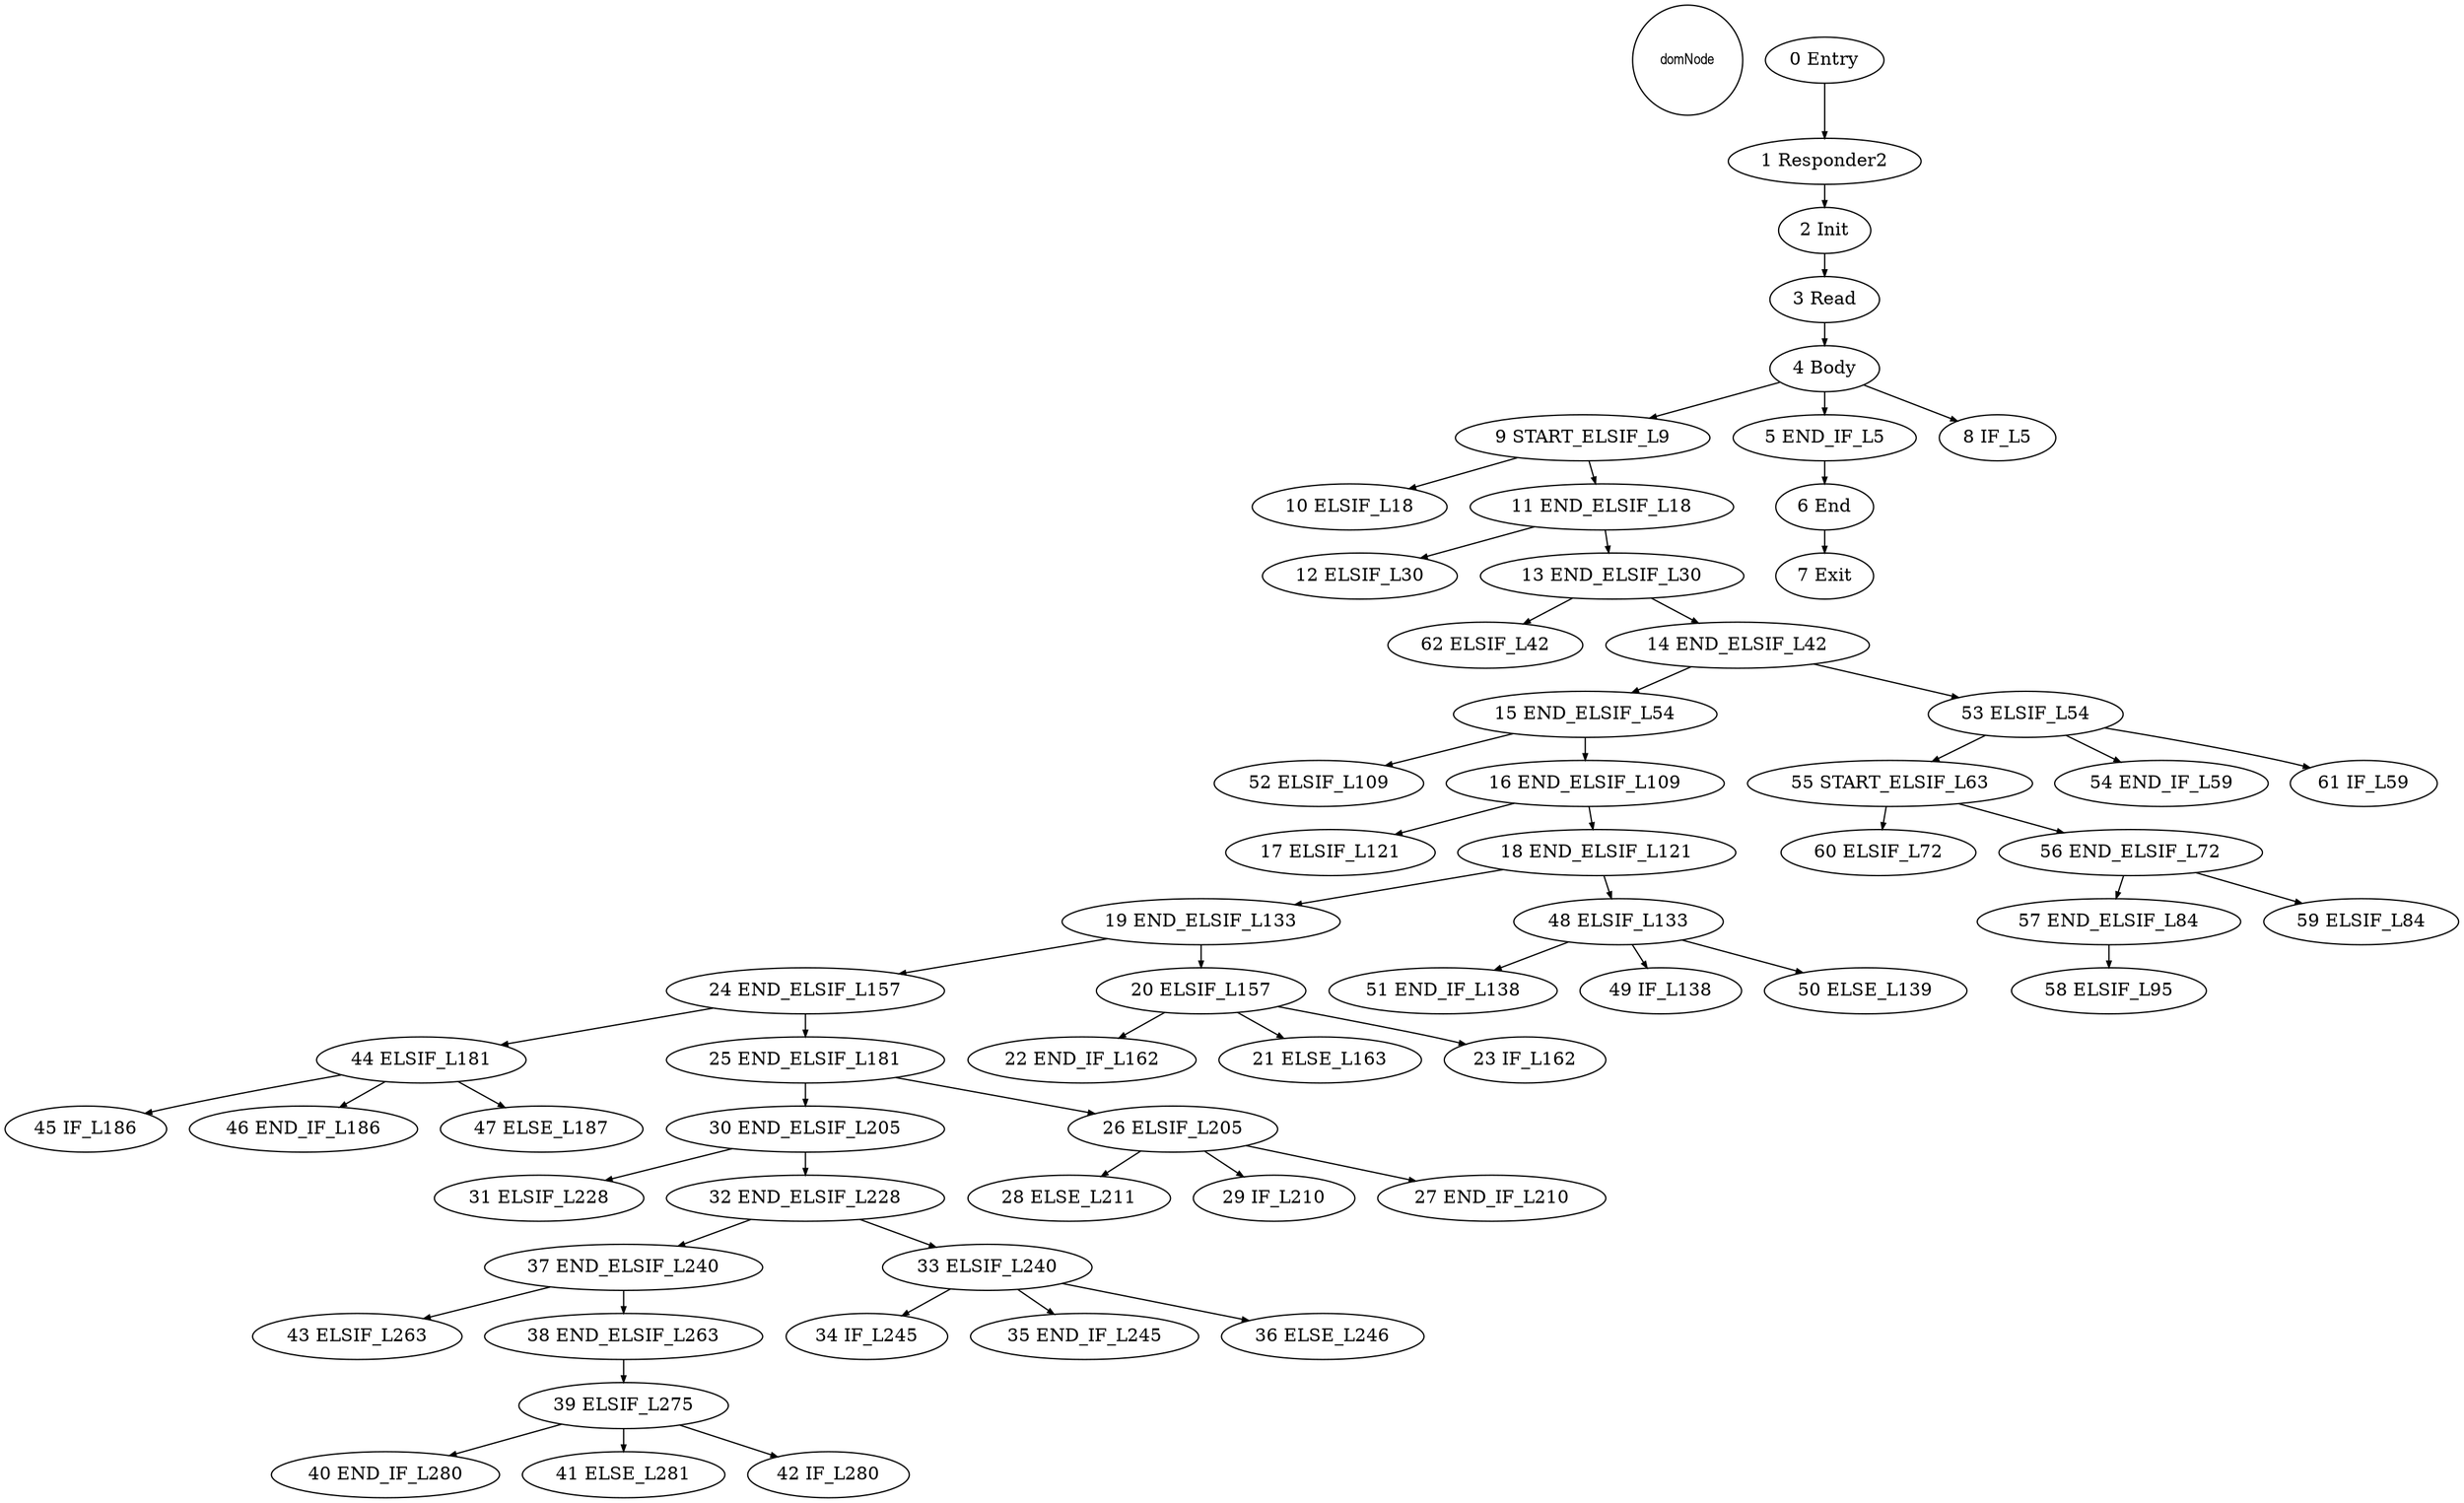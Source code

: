 digraph G {
  ranksep=.25;
  edge [arrowsize=.5]
  domNode [shape=circle, fontname="ArialNarrow",
        fontsize=12,  height=1.2];
  "10 ELSIF_L18"; "28 ELSE_L211"; "22 END_IF_L162"; "51 END_IF_L138"; "62 ELSIF_L42"; "37 END_ELSIF_L240"; "58 ELSIF_L95"; "40 END_IF_L280"; "49 IF_L138"; "19 END_ELSIF_L133"; "43 ELSIF_L263"; "52 ELSIF_L109"; "38 END_ELSIF_L263"; "9 START_ELSIF_L9"; "30 END_ELSIF_L205"; "17 ELSIF_L121"; "26 ELSIF_L205"; "0 Entry"; "24 END_ELSIF_L157"; "20 ELSIF_L157"; "34 IF_L245"; "4 Body"; "55 START_ELSIF_L63"; "21 ELSE_L163"; "12 ELSIF_L30"; "7 Exit"; "54 END_IF_L59"; "35 END_IF_L245"; "60 ELSIF_L72"; "57 END_ELSIF_L84"; "61 IF_L59"; "29 IF_L210"; "39 ELSIF_L275"; "31 ELSIF_L228"; "14 END_ELSIF_L42"; "13 END_ELSIF_L30"; "11 END_ELSIF_L18"; "44 ELSIF_L181"; "25 END_ELSIF_L181"; "33 ELSIF_L240"; "48 ELSIF_L133"; "41 ELSE_L281"; "45 IF_L186"; "15 END_ELSIF_L54"; "6 End"; "59 ELSIF_L84"; "53 ELSIF_L54"; "56 END_ELSIF_L72"; "5 END_IF_L5"; "2 Init"; "18 END_ELSIF_L121"; "36 ELSE_L246"; "27 END_IF_L210"; "16 END_ELSIF_L109"; "50 ELSE_L139"; "3 Read"; "23 IF_L162"; "42 IF_L280"; "1 Responder2"; "46 END_IF_L186"; "32 END_ELSIF_L228"; "8 IF_L5"; "47 ELSE_L187"; 
  "19 END_ELSIF_L133" -> "20 ELSIF_L157";
  "19 END_ELSIF_L133" -> "24 END_ELSIF_L157";
  "20 ELSIF_L157" -> "21 ELSE_L163";
  "20 ELSIF_L157" -> "22 END_IF_L162";
  "20 ELSIF_L157" -> "23 IF_L162";
  "39 ELSIF_L275" -> "40 END_IF_L280";
  "39 ELSIF_L275" -> "41 ELSE_L281";
  "39 ELSIF_L275" -> "42 IF_L280";
  "3 Read" -> "4 Body";
  "2 Init" -> "3 Read";
  "30 END_ELSIF_L205" -> "31 ELSIF_L228";
  "30 END_ELSIF_L205" -> "32 END_ELSIF_L228";
  "1 Responder2" -> "2 Init";
  "11 END_ELSIF_L18" -> "12 ELSIF_L30";
  "11 END_ELSIF_L18" -> "13 END_ELSIF_L30";
  "38 END_ELSIF_L263" -> "39 ELSIF_L275";
  "15 END_ELSIF_L54" -> "16 END_ELSIF_L109";
  "15 END_ELSIF_L54" -> "52 ELSIF_L109";
  "33 ELSIF_L240" -> "34 IF_L245";
  "33 ELSIF_L240" -> "35 END_IF_L245";
  "33 ELSIF_L240" -> "36 ELSE_L246";
  "25 END_ELSIF_L181" -> "26 ELSIF_L205";
  "25 END_ELSIF_L181" -> "30 END_ELSIF_L205";
  "5 END_IF_L5" -> "6 End";
  "9 START_ELSIF_L9" -> "10 ELSIF_L18";
  "9 START_ELSIF_L9" -> "11 END_ELSIF_L18";
  "6 End" -> "7 Exit";
  "14 END_ELSIF_L42" -> "15 END_ELSIF_L54";
  "14 END_ELSIF_L42" -> "53 ELSIF_L54";
  "48 ELSIF_L133" -> "49 IF_L138";
  "48 ELSIF_L133" -> "50 ELSE_L139";
  "48 ELSIF_L133" -> "51 END_IF_L138";
  "32 END_ELSIF_L228" -> "33 ELSIF_L240";
  "32 END_ELSIF_L228" -> "37 END_ELSIF_L240";
  "0 Entry" -> "1 Responder2";
  "57 END_ELSIF_L84" -> "58 ELSIF_L95";
  "26 ELSIF_L205" -> "27 END_IF_L210";
  "26 ELSIF_L205" -> "28 ELSE_L211";
  "26 ELSIF_L205" -> "29 IF_L210";
  "53 ELSIF_L54" -> "54 END_IF_L59";
  "53 ELSIF_L54" -> "55 START_ELSIF_L63";
  "53 ELSIF_L54" -> "61 IF_L59";
  "4 Body" -> "5 END_IF_L5";
  "4 Body" -> "8 IF_L5";
  "4 Body" -> "9 START_ELSIF_L9";
  "16 END_ELSIF_L109" -> "17 ELSIF_L121";
  "16 END_ELSIF_L109" -> "18 END_ELSIF_L121";
  "55 START_ELSIF_L63" -> "56 END_ELSIF_L72";
  "55 START_ELSIF_L63" -> "60 ELSIF_L72";
  "44 ELSIF_L181" -> "45 IF_L186";
  "44 ELSIF_L181" -> "46 END_IF_L186";
  "44 ELSIF_L181" -> "47 ELSE_L187";
  "18 END_ELSIF_L121" -> "19 END_ELSIF_L133";
  "18 END_ELSIF_L121" -> "48 ELSIF_L133";
  "37 END_ELSIF_L240" -> "38 END_ELSIF_L263";
  "37 END_ELSIF_L240" -> "43 ELSIF_L263";
  "13 END_ELSIF_L30" -> "14 END_ELSIF_L42";
  "13 END_ELSIF_L30" -> "62 ELSIF_L42";
  "24 END_ELSIF_L157" -> "25 END_ELSIF_L181";
  "24 END_ELSIF_L157" -> "44 ELSIF_L181";
  "56 END_ELSIF_L72" -> "57 END_ELSIF_L84";
  "56 END_ELSIF_L72" -> "59 ELSIF_L84";
}

